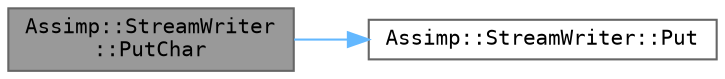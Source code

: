 digraph "Assimp::StreamWriter::PutChar"
{
 // LATEX_PDF_SIZE
  bgcolor="transparent";
  edge [fontname=Terminal,fontsize=10,labelfontname=Helvetica,labelfontsize=10];
  node [fontname=Terminal,fontsize=10,shape=box,height=0.2,width=0.4];
  rankdir="LR";
  Node1 [label="Assimp::StreamWriter\l::PutChar",height=0.2,width=0.4,color="gray40", fillcolor="grey60", style="filled", fontcolor="black",tooltip=" "];
  Node1 -> Node2 [color="steelblue1",style="solid"];
  Node2 [label="Assimp::StreamWriter::Put",height=0.2,width=0.4,color="grey40", fillcolor="white", style="filled",URL="$class_assimp_1_1_stream_writer.html#a7219b4acc925ba6890e77ff997e4dc4a",tooltip=" "];
}
